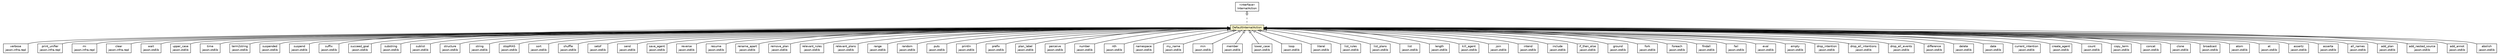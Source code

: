 #!/usr/local/bin/dot
#
# Class diagram 
# Generated by UMLGraph version R5_6 (http://www.umlgraph.org/)
#

digraph G {
	edge [fontname="Helvetica",fontsize=10,labelfontname="Helvetica",labelfontsize=10];
	node [fontname="Helvetica",fontsize=10,shape=plaintext];
	nodesep=0.25;
	ranksep=0.5;
	// jason.asSemantics.InternalAction
	c25170 [label=<<table title="jason.asSemantics.InternalAction" border="0" cellborder="1" cellspacing="0" cellpadding="2" port="p" href="./InternalAction.html">
		<tr><td><table border="0" cellspacing="0" cellpadding="1">
<tr><td align="center" balign="center"> &#171;interface&#187; </td></tr>
<tr><td align="center" balign="center"> InternalAction </td></tr>
		</table></td></tr>
		</table>>, URL="./InternalAction.html", fontname="Helvetica", fontcolor="black", fontsize=10.0];
	// jason.asSemantics.DefaultInternalAction
	c25178 [label=<<table title="jason.asSemantics.DefaultInternalAction" border="0" cellborder="1" cellspacing="0" cellpadding="2" port="p" bgcolor="lemonChiffon" href="./DefaultInternalAction.html">
		<tr><td><table border="0" cellspacing="0" cellpadding="1">
<tr><td align="center" balign="center"> DefaultInternalAction </td></tr>
		</table></td></tr>
		</table>>, URL="./DefaultInternalAction.html", fontname="Helvetica", fontcolor="black", fontsize=10.0];
	// jason.infra.repl.verbose
	c25334 [label=<<table title="jason.infra.repl.verbose" border="0" cellborder="1" cellspacing="0" cellpadding="2" port="p" href="../infra/repl/verbose.html">
		<tr><td><table border="0" cellspacing="0" cellpadding="1">
<tr><td align="center" balign="center"> verbose </td></tr>
<tr><td align="center" balign="center"> jason.infra.repl </td></tr>
		</table></td></tr>
		</table>>, URL="../infra/repl/verbose.html", fontname="Helvetica", fontcolor="black", fontsize=10.0];
	// jason.infra.repl.print_unifier
	c25337 [label=<<table title="jason.infra.repl.print_unifier" border="0" cellborder="1" cellspacing="0" cellpadding="2" port="p" href="../infra/repl/print_unifier.html">
		<tr><td><table border="0" cellspacing="0" cellpadding="1">
<tr><td align="center" balign="center"> print_unifier </td></tr>
<tr><td align="center" balign="center"> jason.infra.repl </td></tr>
		</table></td></tr>
		</table>>, URL="../infra/repl/print_unifier.html", fontname="Helvetica", fontcolor="black", fontsize=10.0];
	// jason.infra.repl.mi
	c25338 [label=<<table title="jason.infra.repl.mi" border="0" cellborder="1" cellspacing="0" cellpadding="2" port="p" href="../infra/repl/mi.html">
		<tr><td><table border="0" cellspacing="0" cellpadding="1">
<tr><td align="center" balign="center"> mi </td></tr>
<tr><td align="center" balign="center"> jason.infra.repl </td></tr>
		</table></td></tr>
		</table>>, URL="../infra/repl/mi.html", fontname="Helvetica", fontcolor="black", fontsize=10.0];
	// jason.infra.repl.clear
	c25339 [label=<<table title="jason.infra.repl.clear" border="0" cellborder="1" cellspacing="0" cellpadding="2" port="p" href="../infra/repl/clear.html">
		<tr><td><table border="0" cellspacing="0" cellpadding="1">
<tr><td align="center" balign="center"> clear </td></tr>
<tr><td align="center" balign="center"> jason.infra.repl </td></tr>
		</table></td></tr>
		</table>>, URL="../infra/repl/clear.html", fontname="Helvetica", fontcolor="black", fontsize=10.0];
	// jason.stdlib.wait
	c25367 [label=<<table title="jason.stdlib.wait" border="0" cellborder="1" cellspacing="0" cellpadding="2" port="p" href="../stdlib/wait.html">
		<tr><td><table border="0" cellspacing="0" cellpadding="1">
<tr><td align="center" balign="center"> wait </td></tr>
<tr><td align="center" balign="center"> jason.stdlib </td></tr>
		</table></td></tr>
		</table>>, URL="../stdlib/wait.html", fontname="Helvetica", fontcolor="black", fontsize=10.0];
	// jason.stdlib.upper_case
	c25369 [label=<<table title="jason.stdlib.upper_case" border="0" cellborder="1" cellspacing="0" cellpadding="2" port="p" href="../stdlib/upper_case.html">
		<tr><td><table border="0" cellspacing="0" cellpadding="1">
<tr><td align="center" balign="center"> upper_case </td></tr>
<tr><td align="center" balign="center"> jason.stdlib </td></tr>
		</table></td></tr>
		</table>>, URL="../stdlib/upper_case.html", fontname="Helvetica", fontcolor="black", fontsize=10.0];
	// jason.stdlib.time
	c25371 [label=<<table title="jason.stdlib.time" border="0" cellborder="1" cellspacing="0" cellpadding="2" port="p" href="../stdlib/time.html">
		<tr><td><table border="0" cellspacing="0" cellpadding="1">
<tr><td align="center" balign="center"> time </td></tr>
<tr><td align="center" balign="center"> jason.stdlib </td></tr>
		</table></td></tr>
		</table>>, URL="../stdlib/time.html", fontname="Helvetica", fontcolor="black", fontsize=10.0];
	// jason.stdlib.term2string
	c25372 [label=<<table title="jason.stdlib.term2string" border="0" cellborder="1" cellspacing="0" cellpadding="2" port="p" href="../stdlib/term2string.html">
		<tr><td><table border="0" cellspacing="0" cellpadding="1">
<tr><td align="center" balign="center"> term2string </td></tr>
<tr><td align="center" balign="center"> jason.stdlib </td></tr>
		</table></td></tr>
		</table>>, URL="../stdlib/term2string.html", fontname="Helvetica", fontcolor="black", fontsize=10.0];
	// jason.stdlib.suspended
	c25373 [label=<<table title="jason.stdlib.suspended" border="0" cellborder="1" cellspacing="0" cellpadding="2" port="p" href="../stdlib/suspended.html">
		<tr><td><table border="0" cellspacing="0" cellpadding="1">
<tr><td align="center" balign="center"> suspended </td></tr>
<tr><td align="center" balign="center"> jason.stdlib </td></tr>
		</table></td></tr>
		</table>>, URL="../stdlib/suspended.html", fontname="Helvetica", fontcolor="black", fontsize=10.0];
	// jason.stdlib.suspend
	c25374 [label=<<table title="jason.stdlib.suspend" border="0" cellborder="1" cellspacing="0" cellpadding="2" port="p" href="../stdlib/suspend.html">
		<tr><td><table border="0" cellspacing="0" cellpadding="1">
<tr><td align="center" balign="center"> suspend </td></tr>
<tr><td align="center" balign="center"> jason.stdlib </td></tr>
		</table></td></tr>
		</table>>, URL="../stdlib/suspend.html", fontname="Helvetica", fontcolor="black", fontsize=10.0];
	// jason.stdlib.suffix
	c25375 [label=<<table title="jason.stdlib.suffix" border="0" cellborder="1" cellspacing="0" cellpadding="2" port="p" href="../stdlib/suffix.html">
		<tr><td><table border="0" cellspacing="0" cellpadding="1">
<tr><td align="center" balign="center"> suffix </td></tr>
<tr><td align="center" balign="center"> jason.stdlib </td></tr>
		</table></td></tr>
		</table>>, URL="../stdlib/suffix.html", fontname="Helvetica", fontcolor="black", fontsize=10.0];
	// jason.stdlib.succeed_goal
	c25376 [label=<<table title="jason.stdlib.succeed_goal" border="0" cellborder="1" cellspacing="0" cellpadding="2" port="p" href="../stdlib/succeed_goal.html">
		<tr><td><table border="0" cellspacing="0" cellpadding="1">
<tr><td align="center" balign="center"> succeed_goal </td></tr>
<tr><td align="center" balign="center"> jason.stdlib </td></tr>
		</table></td></tr>
		</table>>, URL="../stdlib/succeed_goal.html", fontname="Helvetica", fontcolor="black", fontsize=10.0];
	// jason.stdlib.substring
	c25377 [label=<<table title="jason.stdlib.substring" border="0" cellborder="1" cellspacing="0" cellpadding="2" port="p" href="../stdlib/substring.html">
		<tr><td><table border="0" cellspacing="0" cellpadding="1">
<tr><td align="center" balign="center"> substring </td></tr>
<tr><td align="center" balign="center"> jason.stdlib </td></tr>
		</table></td></tr>
		</table>>, URL="../stdlib/substring.html", fontname="Helvetica", fontcolor="black", fontsize=10.0];
	// jason.stdlib.sublist
	c25378 [label=<<table title="jason.stdlib.sublist" border="0" cellborder="1" cellspacing="0" cellpadding="2" port="p" href="../stdlib/sublist.html">
		<tr><td><table border="0" cellspacing="0" cellpadding="1">
<tr><td align="center" balign="center"> sublist </td></tr>
<tr><td align="center" balign="center"> jason.stdlib </td></tr>
		</table></td></tr>
		</table>>, URL="../stdlib/sublist.html", fontname="Helvetica", fontcolor="black", fontsize=10.0];
	// jason.stdlib.structure
	c25379 [label=<<table title="jason.stdlib.structure" border="0" cellborder="1" cellspacing="0" cellpadding="2" port="p" href="../stdlib/structure.html">
		<tr><td><table border="0" cellspacing="0" cellpadding="1">
<tr><td align="center" balign="center"> structure </td></tr>
<tr><td align="center" balign="center"> jason.stdlib </td></tr>
		</table></td></tr>
		</table>>, URL="../stdlib/structure.html", fontname="Helvetica", fontcolor="black", fontsize=10.0];
	// jason.stdlib.string
	c25380 [label=<<table title="jason.stdlib.string" border="0" cellborder="1" cellspacing="0" cellpadding="2" port="p" href="../stdlib/string.html">
		<tr><td><table border="0" cellspacing="0" cellpadding="1">
<tr><td align="center" balign="center"> string </td></tr>
<tr><td align="center" balign="center"> jason.stdlib </td></tr>
		</table></td></tr>
		</table>>, URL="../stdlib/string.html", fontname="Helvetica", fontcolor="black", fontsize=10.0];
	// jason.stdlib.stopMAS
	c25381 [label=<<table title="jason.stdlib.stopMAS" border="0" cellborder="1" cellspacing="0" cellpadding="2" port="p" href="../stdlib/stopMAS.html">
		<tr><td><table border="0" cellspacing="0" cellpadding="1">
<tr><td align="center" balign="center"> stopMAS </td></tr>
<tr><td align="center" balign="center"> jason.stdlib </td></tr>
		</table></td></tr>
		</table>>, URL="../stdlib/stopMAS.html", fontname="Helvetica", fontcolor="black", fontsize=10.0];
	// jason.stdlib.sort
	c25382 [label=<<table title="jason.stdlib.sort" border="0" cellborder="1" cellspacing="0" cellpadding="2" port="p" href="../stdlib/sort.html">
		<tr><td><table border="0" cellspacing="0" cellpadding="1">
<tr><td align="center" balign="center"> sort </td></tr>
<tr><td align="center" balign="center"> jason.stdlib </td></tr>
		</table></td></tr>
		</table>>, URL="../stdlib/sort.html", fontname="Helvetica", fontcolor="black", fontsize=10.0];
	// jason.stdlib.shuffle
	c25383 [label=<<table title="jason.stdlib.shuffle" border="0" cellborder="1" cellspacing="0" cellpadding="2" port="p" href="../stdlib/shuffle.html">
		<tr><td><table border="0" cellspacing="0" cellpadding="1">
<tr><td align="center" balign="center"> shuffle </td></tr>
<tr><td align="center" balign="center"> jason.stdlib </td></tr>
		</table></td></tr>
		</table>>, URL="../stdlib/shuffle.html", fontname="Helvetica", fontcolor="black", fontsize=10.0];
	// jason.stdlib.setof
	c25384 [label=<<table title="jason.stdlib.setof" border="0" cellborder="1" cellspacing="0" cellpadding="2" port="p" href="../stdlib/setof.html">
		<tr><td><table border="0" cellspacing="0" cellpadding="1">
<tr><td align="center" balign="center"> setof </td></tr>
<tr><td align="center" balign="center"> jason.stdlib </td></tr>
		</table></td></tr>
		</table>>, URL="../stdlib/setof.html", fontname="Helvetica", fontcolor="black", fontsize=10.0];
	// jason.stdlib.send
	c25385 [label=<<table title="jason.stdlib.send" border="0" cellborder="1" cellspacing="0" cellpadding="2" port="p" href="../stdlib/send.html">
		<tr><td><table border="0" cellspacing="0" cellpadding="1">
<tr><td align="center" balign="center"> send </td></tr>
<tr><td align="center" balign="center"> jason.stdlib </td></tr>
		</table></td></tr>
		</table>>, URL="../stdlib/send.html", fontname="Helvetica", fontcolor="black", fontsize=10.0];
	// jason.stdlib.save_agent
	c25386 [label=<<table title="jason.stdlib.save_agent" border="0" cellborder="1" cellspacing="0" cellpadding="2" port="p" href="../stdlib/save_agent.html">
		<tr><td><table border="0" cellspacing="0" cellpadding="1">
<tr><td align="center" balign="center"> save_agent </td></tr>
<tr><td align="center" balign="center"> jason.stdlib </td></tr>
		</table></td></tr>
		</table>>, URL="../stdlib/save_agent.html", fontname="Helvetica", fontcolor="black", fontsize=10.0];
	// jason.stdlib.reverse
	c25387 [label=<<table title="jason.stdlib.reverse" border="0" cellborder="1" cellspacing="0" cellpadding="2" port="p" href="../stdlib/reverse.html">
		<tr><td><table border="0" cellspacing="0" cellpadding="1">
<tr><td align="center" balign="center"> reverse </td></tr>
<tr><td align="center" balign="center"> jason.stdlib </td></tr>
		</table></td></tr>
		</table>>, URL="../stdlib/reverse.html", fontname="Helvetica", fontcolor="black", fontsize=10.0];
	// jason.stdlib.resume
	c25388 [label=<<table title="jason.stdlib.resume" border="0" cellborder="1" cellspacing="0" cellpadding="2" port="p" href="../stdlib/resume.html">
		<tr><td><table border="0" cellspacing="0" cellpadding="1">
<tr><td align="center" balign="center"> resume </td></tr>
<tr><td align="center" balign="center"> jason.stdlib </td></tr>
		</table></td></tr>
		</table>>, URL="../stdlib/resume.html", fontname="Helvetica", fontcolor="black", fontsize=10.0];
	// jason.stdlib.rename_apart
	c25389 [label=<<table title="jason.stdlib.rename_apart" border="0" cellborder="1" cellspacing="0" cellpadding="2" port="p" href="../stdlib/rename_apart.html">
		<tr><td><table border="0" cellspacing="0" cellpadding="1">
<tr><td align="center" balign="center"> rename_apart </td></tr>
<tr><td align="center" balign="center"> jason.stdlib </td></tr>
		</table></td></tr>
		</table>>, URL="../stdlib/rename_apart.html", fontname="Helvetica", fontcolor="black", fontsize=10.0];
	// jason.stdlib.remove_plan
	c25390 [label=<<table title="jason.stdlib.remove_plan" border="0" cellborder="1" cellspacing="0" cellpadding="2" port="p" href="../stdlib/remove_plan.html">
		<tr><td><table border="0" cellspacing="0" cellpadding="1">
<tr><td align="center" balign="center"> remove_plan </td></tr>
<tr><td align="center" balign="center"> jason.stdlib </td></tr>
		</table></td></tr>
		</table>>, URL="../stdlib/remove_plan.html", fontname="Helvetica", fontcolor="black", fontsize=10.0];
	// jason.stdlib.relevant_rules
	c25391 [label=<<table title="jason.stdlib.relevant_rules" border="0" cellborder="1" cellspacing="0" cellpadding="2" port="p" href="../stdlib/relevant_rules.html">
		<tr><td><table border="0" cellspacing="0" cellpadding="1">
<tr><td align="center" balign="center"> relevant_rules </td></tr>
<tr><td align="center" balign="center"> jason.stdlib </td></tr>
		</table></td></tr>
		</table>>, URL="../stdlib/relevant_rules.html", fontname="Helvetica", fontcolor="black", fontsize=10.0];
	// jason.stdlib.relevant_plans
	c25392 [label=<<table title="jason.stdlib.relevant_plans" border="0" cellborder="1" cellspacing="0" cellpadding="2" port="p" href="../stdlib/relevant_plans.html">
		<tr><td><table border="0" cellspacing="0" cellpadding="1">
<tr><td align="center" balign="center"> relevant_plans </td></tr>
<tr><td align="center" balign="center"> jason.stdlib </td></tr>
		</table></td></tr>
		</table>>, URL="../stdlib/relevant_plans.html", fontname="Helvetica", fontcolor="black", fontsize=10.0];
	// jason.stdlib.range
	c25393 [label=<<table title="jason.stdlib.range" border="0" cellborder="1" cellspacing="0" cellpadding="2" port="p" href="../stdlib/range.html">
		<tr><td><table border="0" cellspacing="0" cellpadding="1">
<tr><td align="center" balign="center"> range </td></tr>
<tr><td align="center" balign="center"> jason.stdlib </td></tr>
		</table></td></tr>
		</table>>, URL="../stdlib/range.html", fontname="Helvetica", fontcolor="black", fontsize=10.0];
	// jason.stdlib.random
	c25394 [label=<<table title="jason.stdlib.random" border="0" cellborder="1" cellspacing="0" cellpadding="2" port="p" href="../stdlib/random.html">
		<tr><td><table border="0" cellspacing="0" cellpadding="1">
<tr><td align="center" balign="center"> random </td></tr>
<tr><td align="center" balign="center"> jason.stdlib </td></tr>
		</table></td></tr>
		</table>>, URL="../stdlib/random.html", fontname="Helvetica", fontcolor="black", fontsize=10.0];
	// jason.stdlib.puts
	c25395 [label=<<table title="jason.stdlib.puts" border="0" cellborder="1" cellspacing="0" cellpadding="2" port="p" href="../stdlib/puts.html">
		<tr><td><table border="0" cellspacing="0" cellpadding="1">
<tr><td align="center" balign="center"> puts </td></tr>
<tr><td align="center" balign="center"> jason.stdlib </td></tr>
		</table></td></tr>
		</table>>, URL="../stdlib/puts.html", fontname="Helvetica", fontcolor="black", fontsize=10.0];
	// jason.stdlib.println
	c25396 [label=<<table title="jason.stdlib.println" border="0" cellborder="1" cellspacing="0" cellpadding="2" port="p" href="../stdlib/println.html">
		<tr><td><table border="0" cellspacing="0" cellpadding="1">
<tr><td align="center" balign="center"> println </td></tr>
<tr><td align="center" balign="center"> jason.stdlib </td></tr>
		</table></td></tr>
		</table>>, URL="../stdlib/println.html", fontname="Helvetica", fontcolor="black", fontsize=10.0];
	// jason.stdlib.prefix
	c25398 [label=<<table title="jason.stdlib.prefix" border="0" cellborder="1" cellspacing="0" cellpadding="2" port="p" href="../stdlib/prefix.html">
		<tr><td><table border="0" cellspacing="0" cellpadding="1">
<tr><td align="center" balign="center"> prefix </td></tr>
<tr><td align="center" balign="center"> jason.stdlib </td></tr>
		</table></td></tr>
		</table>>, URL="../stdlib/prefix.html", fontname="Helvetica", fontcolor="black", fontsize=10.0];
	// jason.stdlib.plan_label
	c25399 [label=<<table title="jason.stdlib.plan_label" border="0" cellborder="1" cellspacing="0" cellpadding="2" port="p" href="../stdlib/plan_label.html">
		<tr><td><table border="0" cellspacing="0" cellpadding="1">
<tr><td align="center" balign="center"> plan_label </td></tr>
<tr><td align="center" balign="center"> jason.stdlib </td></tr>
		</table></td></tr>
		</table>>, URL="../stdlib/plan_label.html", fontname="Helvetica", fontcolor="black", fontsize=10.0];
	// jason.stdlib.perceive
	c25400 [label=<<table title="jason.stdlib.perceive" border="0" cellborder="1" cellspacing="0" cellpadding="2" port="p" href="../stdlib/perceive.html">
		<tr><td><table border="0" cellspacing="0" cellpadding="1">
<tr><td align="center" balign="center"> perceive </td></tr>
<tr><td align="center" balign="center"> jason.stdlib </td></tr>
		</table></td></tr>
		</table>>, URL="../stdlib/perceive.html", fontname="Helvetica", fontcolor="black", fontsize=10.0];
	// jason.stdlib.number
	c25401 [label=<<table title="jason.stdlib.number" border="0" cellborder="1" cellspacing="0" cellpadding="2" port="p" href="../stdlib/number.html">
		<tr><td><table border="0" cellspacing="0" cellpadding="1">
<tr><td align="center" balign="center"> number </td></tr>
<tr><td align="center" balign="center"> jason.stdlib </td></tr>
		</table></td></tr>
		</table>>, URL="../stdlib/number.html", fontname="Helvetica", fontcolor="black", fontsize=10.0];
	// jason.stdlib.nth
	c25402 [label=<<table title="jason.stdlib.nth" border="0" cellborder="1" cellspacing="0" cellpadding="2" port="p" href="../stdlib/nth.html">
		<tr><td><table border="0" cellspacing="0" cellpadding="1">
<tr><td align="center" balign="center"> nth </td></tr>
<tr><td align="center" balign="center"> jason.stdlib </td></tr>
		</table></td></tr>
		</table>>, URL="../stdlib/nth.html", fontname="Helvetica", fontcolor="black", fontsize=10.0];
	// jason.stdlib.namespace
	c25403 [label=<<table title="jason.stdlib.namespace" border="0" cellborder="1" cellspacing="0" cellpadding="2" port="p" href="../stdlib/namespace.html">
		<tr><td><table border="0" cellspacing="0" cellpadding="1">
<tr><td align="center" balign="center"> namespace </td></tr>
<tr><td align="center" balign="center"> jason.stdlib </td></tr>
		</table></td></tr>
		</table>>, URL="../stdlib/namespace.html", fontname="Helvetica", fontcolor="black", fontsize=10.0];
	// jason.stdlib.my_name
	c25404 [label=<<table title="jason.stdlib.my_name" border="0" cellborder="1" cellspacing="0" cellpadding="2" port="p" href="../stdlib/my_name.html">
		<tr><td><table border="0" cellspacing="0" cellpadding="1">
<tr><td align="center" balign="center"> my_name </td></tr>
<tr><td align="center" balign="center"> jason.stdlib </td></tr>
		</table></td></tr>
		</table>>, URL="../stdlib/my_name.html", fontname="Helvetica", fontcolor="black", fontsize=10.0];
	// jason.stdlib.min
	c25405 [label=<<table title="jason.stdlib.min" border="0" cellborder="1" cellspacing="0" cellpadding="2" port="p" href="../stdlib/min.html">
		<tr><td><table border="0" cellspacing="0" cellpadding="1">
<tr><td align="center" balign="center"> min </td></tr>
<tr><td align="center" balign="center"> jason.stdlib </td></tr>
		</table></td></tr>
		</table>>, URL="../stdlib/min.html", fontname="Helvetica", fontcolor="black", fontsize=10.0];
	// jason.stdlib.member
	c25406 [label=<<table title="jason.stdlib.member" border="0" cellborder="1" cellspacing="0" cellpadding="2" port="p" href="../stdlib/member.html">
		<tr><td><table border="0" cellspacing="0" cellpadding="1">
<tr><td align="center" balign="center"> member </td></tr>
<tr><td align="center" balign="center"> jason.stdlib </td></tr>
		</table></td></tr>
		</table>>, URL="../stdlib/member.html", fontname="Helvetica", fontcolor="black", fontsize=10.0];
	// jason.stdlib.lower_case
	c25408 [label=<<table title="jason.stdlib.lower_case" border="0" cellborder="1" cellspacing="0" cellpadding="2" port="p" href="../stdlib/lower_case.html">
		<tr><td><table border="0" cellspacing="0" cellpadding="1">
<tr><td align="center" balign="center"> lower_case </td></tr>
<tr><td align="center" balign="center"> jason.stdlib </td></tr>
		</table></td></tr>
		</table>>, URL="../stdlib/lower_case.html", fontname="Helvetica", fontcolor="black", fontsize=10.0];
	// jason.stdlib.loop
	c25409 [label=<<table title="jason.stdlib.loop" border="0" cellborder="1" cellspacing="0" cellpadding="2" port="p" href="../stdlib/loop.html">
		<tr><td><table border="0" cellspacing="0" cellpadding="1">
<tr><td align="center" balign="center"> loop </td></tr>
<tr><td align="center" balign="center"> jason.stdlib </td></tr>
		</table></td></tr>
		</table>>, URL="../stdlib/loop.html", fontname="Helvetica", fontcolor="black", fontsize=10.0];
	// jason.stdlib.literal
	c25410 [label=<<table title="jason.stdlib.literal" border="0" cellborder="1" cellspacing="0" cellpadding="2" port="p" href="../stdlib/literal.html">
		<tr><td><table border="0" cellspacing="0" cellpadding="1">
<tr><td align="center" balign="center"> literal </td></tr>
<tr><td align="center" balign="center"> jason.stdlib </td></tr>
		</table></td></tr>
		</table>>, URL="../stdlib/literal.html", fontname="Helvetica", fontcolor="black", fontsize=10.0];
	// jason.stdlib.list_rules
	c25411 [label=<<table title="jason.stdlib.list_rules" border="0" cellborder="1" cellspacing="0" cellpadding="2" port="p" href="../stdlib/list_rules.html">
		<tr><td><table border="0" cellspacing="0" cellpadding="1">
<tr><td align="center" balign="center"> list_rules </td></tr>
<tr><td align="center" balign="center"> jason.stdlib </td></tr>
		</table></td></tr>
		</table>>, URL="../stdlib/list_rules.html", fontname="Helvetica", fontcolor="black", fontsize=10.0];
	// jason.stdlib.list_plans
	c25412 [label=<<table title="jason.stdlib.list_plans" border="0" cellborder="1" cellspacing="0" cellpadding="2" port="p" href="../stdlib/list_plans.html">
		<tr><td><table border="0" cellspacing="0" cellpadding="1">
<tr><td align="center" balign="center"> list_plans </td></tr>
<tr><td align="center" balign="center"> jason.stdlib </td></tr>
		</table></td></tr>
		</table>>, URL="../stdlib/list_plans.html", fontname="Helvetica", fontcolor="black", fontsize=10.0];
	// jason.stdlib.list
	c25413 [label=<<table title="jason.stdlib.list" border="0" cellborder="1" cellspacing="0" cellpadding="2" port="p" href="../stdlib/list.html">
		<tr><td><table border="0" cellspacing="0" cellpadding="1">
<tr><td align="center" balign="center"> list </td></tr>
<tr><td align="center" balign="center"> jason.stdlib </td></tr>
		</table></td></tr>
		</table>>, URL="../stdlib/list.html", fontname="Helvetica", fontcolor="black", fontsize=10.0];
	// jason.stdlib.length
	c25414 [label=<<table title="jason.stdlib.length" border="0" cellborder="1" cellspacing="0" cellpadding="2" port="p" href="../stdlib/length.html">
		<tr><td><table border="0" cellspacing="0" cellpadding="1">
<tr><td align="center" balign="center"> length </td></tr>
<tr><td align="center" balign="center"> jason.stdlib </td></tr>
		</table></td></tr>
		</table>>, URL="../stdlib/length.html", fontname="Helvetica", fontcolor="black", fontsize=10.0];
	// jason.stdlib.kill_agent
	c25415 [label=<<table title="jason.stdlib.kill_agent" border="0" cellborder="1" cellspacing="0" cellpadding="2" port="p" href="../stdlib/kill_agent.html">
		<tr><td><table border="0" cellspacing="0" cellpadding="1">
<tr><td align="center" balign="center"> kill_agent </td></tr>
<tr><td align="center" balign="center"> jason.stdlib </td></tr>
		</table></td></tr>
		</table>>, URL="../stdlib/kill_agent.html", fontname="Helvetica", fontcolor="black", fontsize=10.0];
	// jason.stdlib.join
	c25416 [label=<<table title="jason.stdlib.join" border="0" cellborder="1" cellspacing="0" cellpadding="2" port="p" href="../stdlib/join.html">
		<tr><td><table border="0" cellspacing="0" cellpadding="1">
<tr><td align="center" balign="center"> join </td></tr>
<tr><td align="center" balign="center"> jason.stdlib </td></tr>
		</table></td></tr>
		</table>>, URL="../stdlib/join.html", fontname="Helvetica", fontcolor="black", fontsize=10.0];
	// jason.stdlib.intend
	c25418 [label=<<table title="jason.stdlib.intend" border="0" cellborder="1" cellspacing="0" cellpadding="2" port="p" href="../stdlib/intend.html">
		<tr><td><table border="0" cellspacing="0" cellpadding="1">
<tr><td align="center" balign="center"> intend </td></tr>
<tr><td align="center" balign="center"> jason.stdlib </td></tr>
		</table></td></tr>
		</table>>, URL="../stdlib/intend.html", fontname="Helvetica", fontcolor="black", fontsize=10.0];
	// jason.stdlib.include
	c25420 [label=<<table title="jason.stdlib.include" border="0" cellborder="1" cellspacing="0" cellpadding="2" port="p" href="../stdlib/include.html">
		<tr><td><table border="0" cellspacing="0" cellpadding="1">
<tr><td align="center" balign="center"> include </td></tr>
<tr><td align="center" balign="center"> jason.stdlib </td></tr>
		</table></td></tr>
		</table>>, URL="../stdlib/include.html", fontname="Helvetica", fontcolor="black", fontsize=10.0];
	// jason.stdlib.if_then_else
	c25421 [label=<<table title="jason.stdlib.if_then_else" border="0" cellborder="1" cellspacing="0" cellpadding="2" port="p" href="../stdlib/if_then_else.html">
		<tr><td><table border="0" cellspacing="0" cellpadding="1">
<tr><td align="center" balign="center"> if_then_else </td></tr>
<tr><td align="center" balign="center"> jason.stdlib </td></tr>
		</table></td></tr>
		</table>>, URL="../stdlib/if_then_else.html", fontname="Helvetica", fontcolor="black", fontsize=10.0];
	// jason.stdlib.ground
	c25422 [label=<<table title="jason.stdlib.ground" border="0" cellborder="1" cellspacing="0" cellpadding="2" port="p" href="../stdlib/ground.html">
		<tr><td><table border="0" cellspacing="0" cellpadding="1">
<tr><td align="center" balign="center"> ground </td></tr>
<tr><td align="center" balign="center"> jason.stdlib </td></tr>
		</table></td></tr>
		</table>>, URL="../stdlib/ground.html", fontname="Helvetica", fontcolor="black", fontsize=10.0];
	// jason.stdlib.fork
	c25423 [label=<<table title="jason.stdlib.fork" border="0" cellborder="1" cellspacing="0" cellpadding="2" port="p" href="../stdlib/fork.html">
		<tr><td><table border="0" cellspacing="0" cellpadding="1">
<tr><td align="center" balign="center"> fork </td></tr>
<tr><td align="center" balign="center"> jason.stdlib </td></tr>
		</table></td></tr>
		</table>>, URL="../stdlib/fork.html", fontname="Helvetica", fontcolor="black", fontsize=10.0];
	// jason.stdlib.foreach
	c25426 [label=<<table title="jason.stdlib.foreach" border="0" cellborder="1" cellspacing="0" cellpadding="2" port="p" href="../stdlib/foreach.html">
		<tr><td><table border="0" cellspacing="0" cellpadding="1">
<tr><td align="center" balign="center"> foreach </td></tr>
<tr><td align="center" balign="center"> jason.stdlib </td></tr>
		</table></td></tr>
		</table>>, URL="../stdlib/foreach.html", fontname="Helvetica", fontcolor="black", fontsize=10.0];
	// jason.stdlib.findall
	c25427 [label=<<table title="jason.stdlib.findall" border="0" cellborder="1" cellspacing="0" cellpadding="2" port="p" href="../stdlib/findall.html">
		<tr><td><table border="0" cellspacing="0" cellpadding="1">
<tr><td align="center" balign="center"> findall </td></tr>
<tr><td align="center" balign="center"> jason.stdlib </td></tr>
		</table></td></tr>
		</table>>, URL="../stdlib/findall.html", fontname="Helvetica", fontcolor="black", fontsize=10.0];
	// jason.stdlib.fail
	c25429 [label=<<table title="jason.stdlib.fail" border="0" cellborder="1" cellspacing="0" cellpadding="2" port="p" href="../stdlib/fail.html">
		<tr><td><table border="0" cellspacing="0" cellpadding="1">
<tr><td align="center" balign="center"> fail </td></tr>
<tr><td align="center" balign="center"> jason.stdlib </td></tr>
		</table></td></tr>
		</table>>, URL="../stdlib/fail.html", fontname="Helvetica", fontcolor="black", fontsize=10.0];
	// jason.stdlib.eval
	c25430 [label=<<table title="jason.stdlib.eval" border="0" cellborder="1" cellspacing="0" cellpadding="2" port="p" href="../stdlib/eval.html">
		<tr><td><table border="0" cellspacing="0" cellpadding="1">
<tr><td align="center" balign="center"> eval </td></tr>
<tr><td align="center" balign="center"> jason.stdlib </td></tr>
		</table></td></tr>
		</table>>, URL="../stdlib/eval.html", fontname="Helvetica", fontcolor="black", fontsize=10.0];
	// jason.stdlib.empty
	c25431 [label=<<table title="jason.stdlib.empty" border="0" cellborder="1" cellspacing="0" cellpadding="2" port="p" href="../stdlib/empty.html">
		<tr><td><table border="0" cellspacing="0" cellpadding="1">
<tr><td align="center" balign="center"> empty </td></tr>
<tr><td align="center" balign="center"> jason.stdlib </td></tr>
		</table></td></tr>
		</table>>, URL="../stdlib/empty.html", fontname="Helvetica", fontcolor="black", fontsize=10.0];
	// jason.stdlib.drop_intention
	c25432 [label=<<table title="jason.stdlib.drop_intention" border="0" cellborder="1" cellspacing="0" cellpadding="2" port="p" href="../stdlib/drop_intention.html">
		<tr><td><table border="0" cellspacing="0" cellpadding="1">
<tr><td align="center" balign="center"> drop_intention </td></tr>
<tr><td align="center" balign="center"> jason.stdlib </td></tr>
		</table></td></tr>
		</table>>, URL="../stdlib/drop_intention.html", fontname="Helvetica", fontcolor="black", fontsize=10.0];
	// jason.stdlib.drop_all_intentions
	c25435 [label=<<table title="jason.stdlib.drop_all_intentions" border="0" cellborder="1" cellspacing="0" cellpadding="2" port="p" href="../stdlib/drop_all_intentions.html">
		<tr><td><table border="0" cellspacing="0" cellpadding="1">
<tr><td align="center" balign="center"> drop_all_intentions </td></tr>
<tr><td align="center" balign="center"> jason.stdlib </td></tr>
		</table></td></tr>
		</table>>, URL="../stdlib/drop_all_intentions.html", fontname="Helvetica", fontcolor="black", fontsize=10.0];
	// jason.stdlib.drop_all_events
	c25436 [label=<<table title="jason.stdlib.drop_all_events" border="0" cellborder="1" cellspacing="0" cellpadding="2" port="p" href="../stdlib/drop_all_events.html">
		<tr><td><table border="0" cellspacing="0" cellpadding="1">
<tr><td align="center" balign="center"> drop_all_events </td></tr>
<tr><td align="center" balign="center"> jason.stdlib </td></tr>
		</table></td></tr>
		</table>>, URL="../stdlib/drop_all_events.html", fontname="Helvetica", fontcolor="black", fontsize=10.0];
	// jason.stdlib.difference
	c25438 [label=<<table title="jason.stdlib.difference" border="0" cellborder="1" cellspacing="0" cellpadding="2" port="p" href="../stdlib/difference.html">
		<tr><td><table border="0" cellspacing="0" cellpadding="1">
<tr><td align="center" balign="center"> difference </td></tr>
<tr><td align="center" balign="center"> jason.stdlib </td></tr>
		</table></td></tr>
		</table>>, URL="../stdlib/difference.html", fontname="Helvetica", fontcolor="black", fontsize=10.0];
	// jason.stdlib.delete
	c25441 [label=<<table title="jason.stdlib.delete" border="0" cellborder="1" cellspacing="0" cellpadding="2" port="p" href="../stdlib/delete.html">
		<tr><td><table border="0" cellspacing="0" cellpadding="1">
<tr><td align="center" balign="center"> delete </td></tr>
<tr><td align="center" balign="center"> jason.stdlib </td></tr>
		</table></td></tr>
		</table>>, URL="../stdlib/delete.html", fontname="Helvetica", fontcolor="black", fontsize=10.0];
	// jason.stdlib.date
	c25442 [label=<<table title="jason.stdlib.date" border="0" cellborder="1" cellspacing="0" cellpadding="2" port="p" href="../stdlib/date.html">
		<tr><td><table border="0" cellspacing="0" cellpadding="1">
<tr><td align="center" balign="center"> date </td></tr>
<tr><td align="center" balign="center"> jason.stdlib </td></tr>
		</table></td></tr>
		</table>>, URL="../stdlib/date.html", fontname="Helvetica", fontcolor="black", fontsize=10.0];
	// jason.stdlib.current_intention
	c25443 [label=<<table title="jason.stdlib.current_intention" border="0" cellborder="1" cellspacing="0" cellpadding="2" port="p" href="../stdlib/current_intention.html">
		<tr><td><table border="0" cellspacing="0" cellpadding="1">
<tr><td align="center" balign="center"> current_intention </td></tr>
<tr><td align="center" balign="center"> jason.stdlib </td></tr>
		</table></td></tr>
		</table>>, URL="../stdlib/current_intention.html", fontname="Helvetica", fontcolor="black", fontsize=10.0];
	// jason.stdlib.create_agent
	c25444 [label=<<table title="jason.stdlib.create_agent" border="0" cellborder="1" cellspacing="0" cellpadding="2" port="p" href="../stdlib/create_agent.html">
		<tr><td><table border="0" cellspacing="0" cellpadding="1">
<tr><td align="center" balign="center"> create_agent </td></tr>
<tr><td align="center" balign="center"> jason.stdlib </td></tr>
		</table></td></tr>
		</table>>, URL="../stdlib/create_agent.html", fontname="Helvetica", fontcolor="black", fontsize=10.0];
	// jason.stdlib.count
	c25445 [label=<<table title="jason.stdlib.count" border="0" cellborder="1" cellspacing="0" cellpadding="2" port="p" href="../stdlib/count.html">
		<tr><td><table border="0" cellspacing="0" cellpadding="1">
<tr><td align="center" balign="center"> count </td></tr>
<tr><td align="center" balign="center"> jason.stdlib </td></tr>
		</table></td></tr>
		</table>>, URL="../stdlib/count.html", fontname="Helvetica", fontcolor="black", fontsize=10.0];
	// jason.stdlib.copy_term
	c25446 [label=<<table title="jason.stdlib.copy_term" border="0" cellborder="1" cellspacing="0" cellpadding="2" port="p" href="../stdlib/copy_term.html">
		<tr><td><table border="0" cellspacing="0" cellpadding="1">
<tr><td align="center" balign="center"> copy_term </td></tr>
<tr><td align="center" balign="center"> jason.stdlib </td></tr>
		</table></td></tr>
		</table>>, URL="../stdlib/copy_term.html", fontname="Helvetica", fontcolor="black", fontsize=10.0];
	// jason.stdlib.concat
	c25447 [label=<<table title="jason.stdlib.concat" border="0" cellborder="1" cellspacing="0" cellpadding="2" port="p" href="../stdlib/concat.html">
		<tr><td><table border="0" cellspacing="0" cellpadding="1">
<tr><td align="center" balign="center"> concat </td></tr>
<tr><td align="center" balign="center"> jason.stdlib </td></tr>
		</table></td></tr>
		</table>>, URL="../stdlib/concat.html", fontname="Helvetica", fontcolor="black", fontsize=10.0];
	// jason.stdlib.clone
	c25448 [label=<<table title="jason.stdlib.clone" border="0" cellborder="1" cellspacing="0" cellpadding="2" port="p" href="../stdlib/clone.html">
		<tr><td><table border="0" cellspacing="0" cellpadding="1">
<tr><td align="center" balign="center"> clone </td></tr>
<tr><td align="center" balign="center"> jason.stdlib </td></tr>
		</table></td></tr>
		</table>>, URL="../stdlib/clone.html", fontname="Helvetica", fontcolor="black", fontsize=10.0];
	// jason.stdlib.broadcast
	c25449 [label=<<table title="jason.stdlib.broadcast" border="0" cellborder="1" cellspacing="0" cellpadding="2" port="p" href="../stdlib/broadcast.html">
		<tr><td><table border="0" cellspacing="0" cellpadding="1">
<tr><td align="center" balign="center"> broadcast </td></tr>
<tr><td align="center" balign="center"> jason.stdlib </td></tr>
		</table></td></tr>
		</table>>, URL="../stdlib/broadcast.html", fontname="Helvetica", fontcolor="black", fontsize=10.0];
	// jason.stdlib.atom
	c25450 [label=<<table title="jason.stdlib.atom" border="0" cellborder="1" cellspacing="0" cellpadding="2" port="p" href="../stdlib/atom.html">
		<tr><td><table border="0" cellspacing="0" cellpadding="1">
<tr><td align="center" balign="center"> atom </td></tr>
<tr><td align="center" balign="center"> jason.stdlib </td></tr>
		</table></td></tr>
		</table>>, URL="../stdlib/atom.html", fontname="Helvetica", fontcolor="black", fontsize=10.0];
	// jason.stdlib.at
	c25451 [label=<<table title="jason.stdlib.at" border="0" cellborder="1" cellspacing="0" cellpadding="2" port="p" href="../stdlib/at.html">
		<tr><td><table border="0" cellspacing="0" cellpadding="1">
<tr><td align="center" balign="center"> at </td></tr>
<tr><td align="center" balign="center"> jason.stdlib </td></tr>
		</table></td></tr>
		</table>>, URL="../stdlib/at.html", fontname="Helvetica", fontcolor="black", fontsize=10.0];
	// jason.stdlib.assertz
	c25453 [label=<<table title="jason.stdlib.assertz" border="0" cellborder="1" cellspacing="0" cellpadding="2" port="p" href="../stdlib/assertz.html">
		<tr><td><table border="0" cellspacing="0" cellpadding="1">
<tr><td align="center" balign="center"> assertz </td></tr>
<tr><td align="center" balign="center"> jason.stdlib </td></tr>
		</table></td></tr>
		</table>>, URL="../stdlib/assertz.html", fontname="Helvetica", fontcolor="black", fontsize=10.0];
	// jason.stdlib.asserta
	c25454 [label=<<table title="jason.stdlib.asserta" border="0" cellborder="1" cellspacing="0" cellpadding="2" port="p" href="../stdlib/asserta.html">
		<tr><td><table border="0" cellspacing="0" cellpadding="1">
<tr><td align="center" balign="center"> asserta </td></tr>
<tr><td align="center" balign="center"> jason.stdlib </td></tr>
		</table></td></tr>
		</table>>, URL="../stdlib/asserta.html", fontname="Helvetica", fontcolor="black", fontsize=10.0];
	// jason.stdlib.all_names
	c25455 [label=<<table title="jason.stdlib.all_names" border="0" cellborder="1" cellspacing="0" cellpadding="2" port="p" href="../stdlib/all_names.html">
		<tr><td><table border="0" cellspacing="0" cellpadding="1">
<tr><td align="center" balign="center"> all_names </td></tr>
<tr><td align="center" balign="center"> jason.stdlib </td></tr>
		</table></td></tr>
		</table>>, URL="../stdlib/all_names.html", fontname="Helvetica", fontcolor="black", fontsize=10.0];
	// jason.stdlib.add_plan
	c25456 [label=<<table title="jason.stdlib.add_plan" border="0" cellborder="1" cellspacing="0" cellpadding="2" port="p" href="../stdlib/add_plan.html">
		<tr><td><table border="0" cellspacing="0" cellpadding="1">
<tr><td align="center" balign="center"> add_plan </td></tr>
<tr><td align="center" balign="center"> jason.stdlib </td></tr>
		</table></td></tr>
		</table>>, URL="../stdlib/add_plan.html", fontname="Helvetica", fontcolor="black", fontsize=10.0];
	// jason.stdlib.add_nested_source
	c25457 [label=<<table title="jason.stdlib.add_nested_source" border="0" cellborder="1" cellspacing="0" cellpadding="2" port="p" href="../stdlib/add_nested_source.html">
		<tr><td><table border="0" cellspacing="0" cellpadding="1">
<tr><td align="center" balign="center"> add_nested_source </td></tr>
<tr><td align="center" balign="center"> jason.stdlib </td></tr>
		</table></td></tr>
		</table>>, URL="../stdlib/add_nested_source.html", fontname="Helvetica", fontcolor="black", fontsize=10.0];
	// jason.stdlib.add_annot
	c25458 [label=<<table title="jason.stdlib.add_annot" border="0" cellborder="1" cellspacing="0" cellpadding="2" port="p" href="../stdlib/add_annot.html">
		<tr><td><table border="0" cellspacing="0" cellpadding="1">
<tr><td align="center" balign="center"> add_annot </td></tr>
<tr><td align="center" balign="center"> jason.stdlib </td></tr>
		</table></td></tr>
		</table>>, URL="../stdlib/add_annot.html", fontname="Helvetica", fontcolor="black", fontsize=10.0];
	// jason.stdlib.abolish
	c25459 [label=<<table title="jason.stdlib.abolish" border="0" cellborder="1" cellspacing="0" cellpadding="2" port="p" href="../stdlib/abolish.html">
		<tr><td><table border="0" cellspacing="0" cellpadding="1">
<tr><td align="center" balign="center"> abolish </td></tr>
<tr><td align="center" balign="center"> jason.stdlib </td></tr>
		</table></td></tr>
		</table>>, URL="../stdlib/abolish.html", fontname="Helvetica", fontcolor="black", fontsize=10.0];
	//jason.asSemantics.DefaultInternalAction implements jason.asSemantics.InternalAction
	c25170:p -> c25178:p [dir=back,arrowtail=empty,style=dashed];
	//jason.infra.repl.verbose extends jason.asSemantics.DefaultInternalAction
	c25178:p -> c25334:p [dir=back,arrowtail=empty];
	//jason.infra.repl.print_unifier extends jason.asSemantics.DefaultInternalAction
	c25178:p -> c25337:p [dir=back,arrowtail=empty];
	//jason.infra.repl.mi extends jason.asSemantics.DefaultInternalAction
	c25178:p -> c25338:p [dir=back,arrowtail=empty];
	//jason.infra.repl.clear extends jason.asSemantics.DefaultInternalAction
	c25178:p -> c25339:p [dir=back,arrowtail=empty];
	//jason.stdlib.wait extends jason.asSemantics.DefaultInternalAction
	c25178:p -> c25367:p [dir=back,arrowtail=empty];
	//jason.stdlib.upper_case extends jason.asSemantics.DefaultInternalAction
	c25178:p -> c25369:p [dir=back,arrowtail=empty];
	//jason.stdlib.time extends jason.asSemantics.DefaultInternalAction
	c25178:p -> c25371:p [dir=back,arrowtail=empty];
	//jason.stdlib.term2string extends jason.asSemantics.DefaultInternalAction
	c25178:p -> c25372:p [dir=back,arrowtail=empty];
	//jason.stdlib.suspended extends jason.asSemantics.DefaultInternalAction
	c25178:p -> c25373:p [dir=back,arrowtail=empty];
	//jason.stdlib.suspend extends jason.asSemantics.DefaultInternalAction
	c25178:p -> c25374:p [dir=back,arrowtail=empty];
	//jason.stdlib.suffix extends jason.asSemantics.DefaultInternalAction
	c25178:p -> c25375:p [dir=back,arrowtail=empty];
	//jason.stdlib.succeed_goal extends jason.asSemantics.DefaultInternalAction
	c25178:p -> c25376:p [dir=back,arrowtail=empty];
	//jason.stdlib.substring extends jason.asSemantics.DefaultInternalAction
	c25178:p -> c25377:p [dir=back,arrowtail=empty];
	//jason.stdlib.sublist extends jason.asSemantics.DefaultInternalAction
	c25178:p -> c25378:p [dir=back,arrowtail=empty];
	//jason.stdlib.structure extends jason.asSemantics.DefaultInternalAction
	c25178:p -> c25379:p [dir=back,arrowtail=empty];
	//jason.stdlib.string extends jason.asSemantics.DefaultInternalAction
	c25178:p -> c25380:p [dir=back,arrowtail=empty];
	//jason.stdlib.stopMAS extends jason.asSemantics.DefaultInternalAction
	c25178:p -> c25381:p [dir=back,arrowtail=empty];
	//jason.stdlib.sort extends jason.asSemantics.DefaultInternalAction
	c25178:p -> c25382:p [dir=back,arrowtail=empty];
	//jason.stdlib.shuffle extends jason.asSemantics.DefaultInternalAction
	c25178:p -> c25383:p [dir=back,arrowtail=empty];
	//jason.stdlib.setof extends jason.asSemantics.DefaultInternalAction
	c25178:p -> c25384:p [dir=back,arrowtail=empty];
	//jason.stdlib.send extends jason.asSemantics.DefaultInternalAction
	c25178:p -> c25385:p [dir=back,arrowtail=empty];
	//jason.stdlib.save_agent extends jason.asSemantics.DefaultInternalAction
	c25178:p -> c25386:p [dir=back,arrowtail=empty];
	//jason.stdlib.reverse extends jason.asSemantics.DefaultInternalAction
	c25178:p -> c25387:p [dir=back,arrowtail=empty];
	//jason.stdlib.resume extends jason.asSemantics.DefaultInternalAction
	c25178:p -> c25388:p [dir=back,arrowtail=empty];
	//jason.stdlib.rename_apart extends jason.asSemantics.DefaultInternalAction
	c25178:p -> c25389:p [dir=back,arrowtail=empty];
	//jason.stdlib.remove_plan extends jason.asSemantics.DefaultInternalAction
	c25178:p -> c25390:p [dir=back,arrowtail=empty];
	//jason.stdlib.relevant_rules extends jason.asSemantics.DefaultInternalAction
	c25178:p -> c25391:p [dir=back,arrowtail=empty];
	//jason.stdlib.relevant_plans extends jason.asSemantics.DefaultInternalAction
	c25178:p -> c25392:p [dir=back,arrowtail=empty];
	//jason.stdlib.range extends jason.asSemantics.DefaultInternalAction
	c25178:p -> c25393:p [dir=back,arrowtail=empty];
	//jason.stdlib.random extends jason.asSemantics.DefaultInternalAction
	c25178:p -> c25394:p [dir=back,arrowtail=empty];
	//jason.stdlib.puts extends jason.asSemantics.DefaultInternalAction
	c25178:p -> c25395:p [dir=back,arrowtail=empty];
	//jason.stdlib.println extends jason.asSemantics.DefaultInternalAction
	c25178:p -> c25396:p [dir=back,arrowtail=empty];
	//jason.stdlib.prefix extends jason.asSemantics.DefaultInternalAction
	c25178:p -> c25398:p [dir=back,arrowtail=empty];
	//jason.stdlib.plan_label extends jason.asSemantics.DefaultInternalAction
	c25178:p -> c25399:p [dir=back,arrowtail=empty];
	//jason.stdlib.perceive extends jason.asSemantics.DefaultInternalAction
	c25178:p -> c25400:p [dir=back,arrowtail=empty];
	//jason.stdlib.number extends jason.asSemantics.DefaultInternalAction
	c25178:p -> c25401:p [dir=back,arrowtail=empty];
	//jason.stdlib.nth extends jason.asSemantics.DefaultInternalAction
	c25178:p -> c25402:p [dir=back,arrowtail=empty];
	//jason.stdlib.namespace extends jason.asSemantics.DefaultInternalAction
	c25178:p -> c25403:p [dir=back,arrowtail=empty];
	//jason.stdlib.my_name extends jason.asSemantics.DefaultInternalAction
	c25178:p -> c25404:p [dir=back,arrowtail=empty];
	//jason.stdlib.min extends jason.asSemantics.DefaultInternalAction
	c25178:p -> c25405:p [dir=back,arrowtail=empty];
	//jason.stdlib.member extends jason.asSemantics.DefaultInternalAction
	c25178:p -> c25406:p [dir=back,arrowtail=empty];
	//jason.stdlib.lower_case extends jason.asSemantics.DefaultInternalAction
	c25178:p -> c25408:p [dir=back,arrowtail=empty];
	//jason.stdlib.loop extends jason.asSemantics.DefaultInternalAction
	c25178:p -> c25409:p [dir=back,arrowtail=empty];
	//jason.stdlib.literal extends jason.asSemantics.DefaultInternalAction
	c25178:p -> c25410:p [dir=back,arrowtail=empty];
	//jason.stdlib.list_rules extends jason.asSemantics.DefaultInternalAction
	c25178:p -> c25411:p [dir=back,arrowtail=empty];
	//jason.stdlib.list_plans extends jason.asSemantics.DefaultInternalAction
	c25178:p -> c25412:p [dir=back,arrowtail=empty];
	//jason.stdlib.list extends jason.asSemantics.DefaultInternalAction
	c25178:p -> c25413:p [dir=back,arrowtail=empty];
	//jason.stdlib.length extends jason.asSemantics.DefaultInternalAction
	c25178:p -> c25414:p [dir=back,arrowtail=empty];
	//jason.stdlib.kill_agent extends jason.asSemantics.DefaultInternalAction
	c25178:p -> c25415:p [dir=back,arrowtail=empty];
	//jason.stdlib.join extends jason.asSemantics.DefaultInternalAction
	c25178:p -> c25416:p [dir=back,arrowtail=empty];
	//jason.stdlib.intend extends jason.asSemantics.DefaultInternalAction
	c25178:p -> c25418:p [dir=back,arrowtail=empty];
	//jason.stdlib.include extends jason.asSemantics.DefaultInternalAction
	c25178:p -> c25420:p [dir=back,arrowtail=empty];
	//jason.stdlib.if_then_else extends jason.asSemantics.DefaultInternalAction
	c25178:p -> c25421:p [dir=back,arrowtail=empty];
	//jason.stdlib.ground extends jason.asSemantics.DefaultInternalAction
	c25178:p -> c25422:p [dir=back,arrowtail=empty];
	//jason.stdlib.fork extends jason.asSemantics.DefaultInternalAction
	c25178:p -> c25423:p [dir=back,arrowtail=empty];
	//jason.stdlib.foreach extends jason.asSemantics.DefaultInternalAction
	c25178:p -> c25426:p [dir=back,arrowtail=empty];
	//jason.stdlib.findall extends jason.asSemantics.DefaultInternalAction
	c25178:p -> c25427:p [dir=back,arrowtail=empty];
	//jason.stdlib.fail extends jason.asSemantics.DefaultInternalAction
	c25178:p -> c25429:p [dir=back,arrowtail=empty];
	//jason.stdlib.eval extends jason.asSemantics.DefaultInternalAction
	c25178:p -> c25430:p [dir=back,arrowtail=empty];
	//jason.stdlib.empty extends jason.asSemantics.DefaultInternalAction
	c25178:p -> c25431:p [dir=back,arrowtail=empty];
	//jason.stdlib.drop_intention extends jason.asSemantics.DefaultInternalAction
	c25178:p -> c25432:p [dir=back,arrowtail=empty];
	//jason.stdlib.drop_all_intentions extends jason.asSemantics.DefaultInternalAction
	c25178:p -> c25435:p [dir=back,arrowtail=empty];
	//jason.stdlib.drop_all_events extends jason.asSemantics.DefaultInternalAction
	c25178:p -> c25436:p [dir=back,arrowtail=empty];
	//jason.stdlib.difference extends jason.asSemantics.DefaultInternalAction
	c25178:p -> c25438:p [dir=back,arrowtail=empty];
	//jason.stdlib.delete extends jason.asSemantics.DefaultInternalAction
	c25178:p -> c25441:p [dir=back,arrowtail=empty];
	//jason.stdlib.date extends jason.asSemantics.DefaultInternalAction
	c25178:p -> c25442:p [dir=back,arrowtail=empty];
	//jason.stdlib.current_intention extends jason.asSemantics.DefaultInternalAction
	c25178:p -> c25443:p [dir=back,arrowtail=empty];
	//jason.stdlib.create_agent extends jason.asSemantics.DefaultInternalAction
	c25178:p -> c25444:p [dir=back,arrowtail=empty];
	//jason.stdlib.count extends jason.asSemantics.DefaultInternalAction
	c25178:p -> c25445:p [dir=back,arrowtail=empty];
	//jason.stdlib.copy_term extends jason.asSemantics.DefaultInternalAction
	c25178:p -> c25446:p [dir=back,arrowtail=empty];
	//jason.stdlib.concat extends jason.asSemantics.DefaultInternalAction
	c25178:p -> c25447:p [dir=back,arrowtail=empty];
	//jason.stdlib.clone extends jason.asSemantics.DefaultInternalAction
	c25178:p -> c25448:p [dir=back,arrowtail=empty];
	//jason.stdlib.broadcast extends jason.asSemantics.DefaultInternalAction
	c25178:p -> c25449:p [dir=back,arrowtail=empty];
	//jason.stdlib.atom extends jason.asSemantics.DefaultInternalAction
	c25178:p -> c25450:p [dir=back,arrowtail=empty];
	//jason.stdlib.at extends jason.asSemantics.DefaultInternalAction
	c25178:p -> c25451:p [dir=back,arrowtail=empty];
	//jason.stdlib.assertz extends jason.asSemantics.DefaultInternalAction
	c25178:p -> c25453:p [dir=back,arrowtail=empty];
	//jason.stdlib.asserta extends jason.asSemantics.DefaultInternalAction
	c25178:p -> c25454:p [dir=back,arrowtail=empty];
	//jason.stdlib.all_names extends jason.asSemantics.DefaultInternalAction
	c25178:p -> c25455:p [dir=back,arrowtail=empty];
	//jason.stdlib.add_plan extends jason.asSemantics.DefaultInternalAction
	c25178:p -> c25456:p [dir=back,arrowtail=empty];
	//jason.stdlib.add_nested_source extends jason.asSemantics.DefaultInternalAction
	c25178:p -> c25457:p [dir=back,arrowtail=empty];
	//jason.stdlib.add_annot extends jason.asSemantics.DefaultInternalAction
	c25178:p -> c25458:p [dir=back,arrowtail=empty];
	//jason.stdlib.abolish extends jason.asSemantics.DefaultInternalAction
	c25178:p -> c25459:p [dir=back,arrowtail=empty];
}


